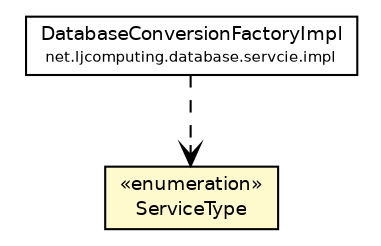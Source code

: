 #!/usr/local/bin/dot
#
# Class diagram 
# Generated by UMLGraph version R5_6 (http://www.umlgraph.org/)
#

digraph G {
	edge [fontname="Helvetica",fontsize=10,labelfontname="Helvetica",labelfontsize=10];
	node [fontname="Helvetica",fontsize=10,shape=plaintext];
	nodesep=0.25;
	ranksep=0.5;
	// net.ljcomputing.database.servcie.DatabaseConversionFactory.ServiceType
	c158 [label=<<table title="net.ljcomputing.database.servcie.DatabaseConversionFactory.ServiceType" border="0" cellborder="1" cellspacing="0" cellpadding="2" port="p" bgcolor="lemonChiffon" href="./DatabaseConversionFactory.ServiceType.html">
		<tr><td><table border="0" cellspacing="0" cellpadding="1">
<tr><td align="center" balign="center"> &#171;enumeration&#187; </td></tr>
<tr><td align="center" balign="center"> ServiceType </td></tr>
		</table></td></tr>
		</table>>, URL="./DatabaseConversionFactory.ServiceType.html", fontname="Helvetica", fontcolor="black", fontsize=9.0];
	// net.ljcomputing.database.servcie.impl.DatabaseConversionFactoryImpl
	c159 [label=<<table title="net.ljcomputing.database.servcie.impl.DatabaseConversionFactoryImpl" border="0" cellborder="1" cellspacing="0" cellpadding="2" port="p" href="./impl/DatabaseConversionFactoryImpl.html">
		<tr><td><table border="0" cellspacing="0" cellpadding="1">
<tr><td align="center" balign="center"> DatabaseConversionFactoryImpl </td></tr>
<tr><td align="center" balign="center"><font point-size="7.0"> net.ljcomputing.database.servcie.impl </font></td></tr>
		</table></td></tr>
		</table>>, URL="./impl/DatabaseConversionFactoryImpl.html", fontname="Helvetica", fontcolor="black", fontsize=9.0];
	// net.ljcomputing.database.servcie.impl.DatabaseConversionFactoryImpl DEPEND net.ljcomputing.database.servcie.DatabaseConversionFactory.ServiceType
	c159:p -> c158:p [taillabel="", label="", headlabel="", fontname="Helvetica", fontcolor="black", fontsize=10.0, color="black", arrowhead=open, style=dashed];
}

